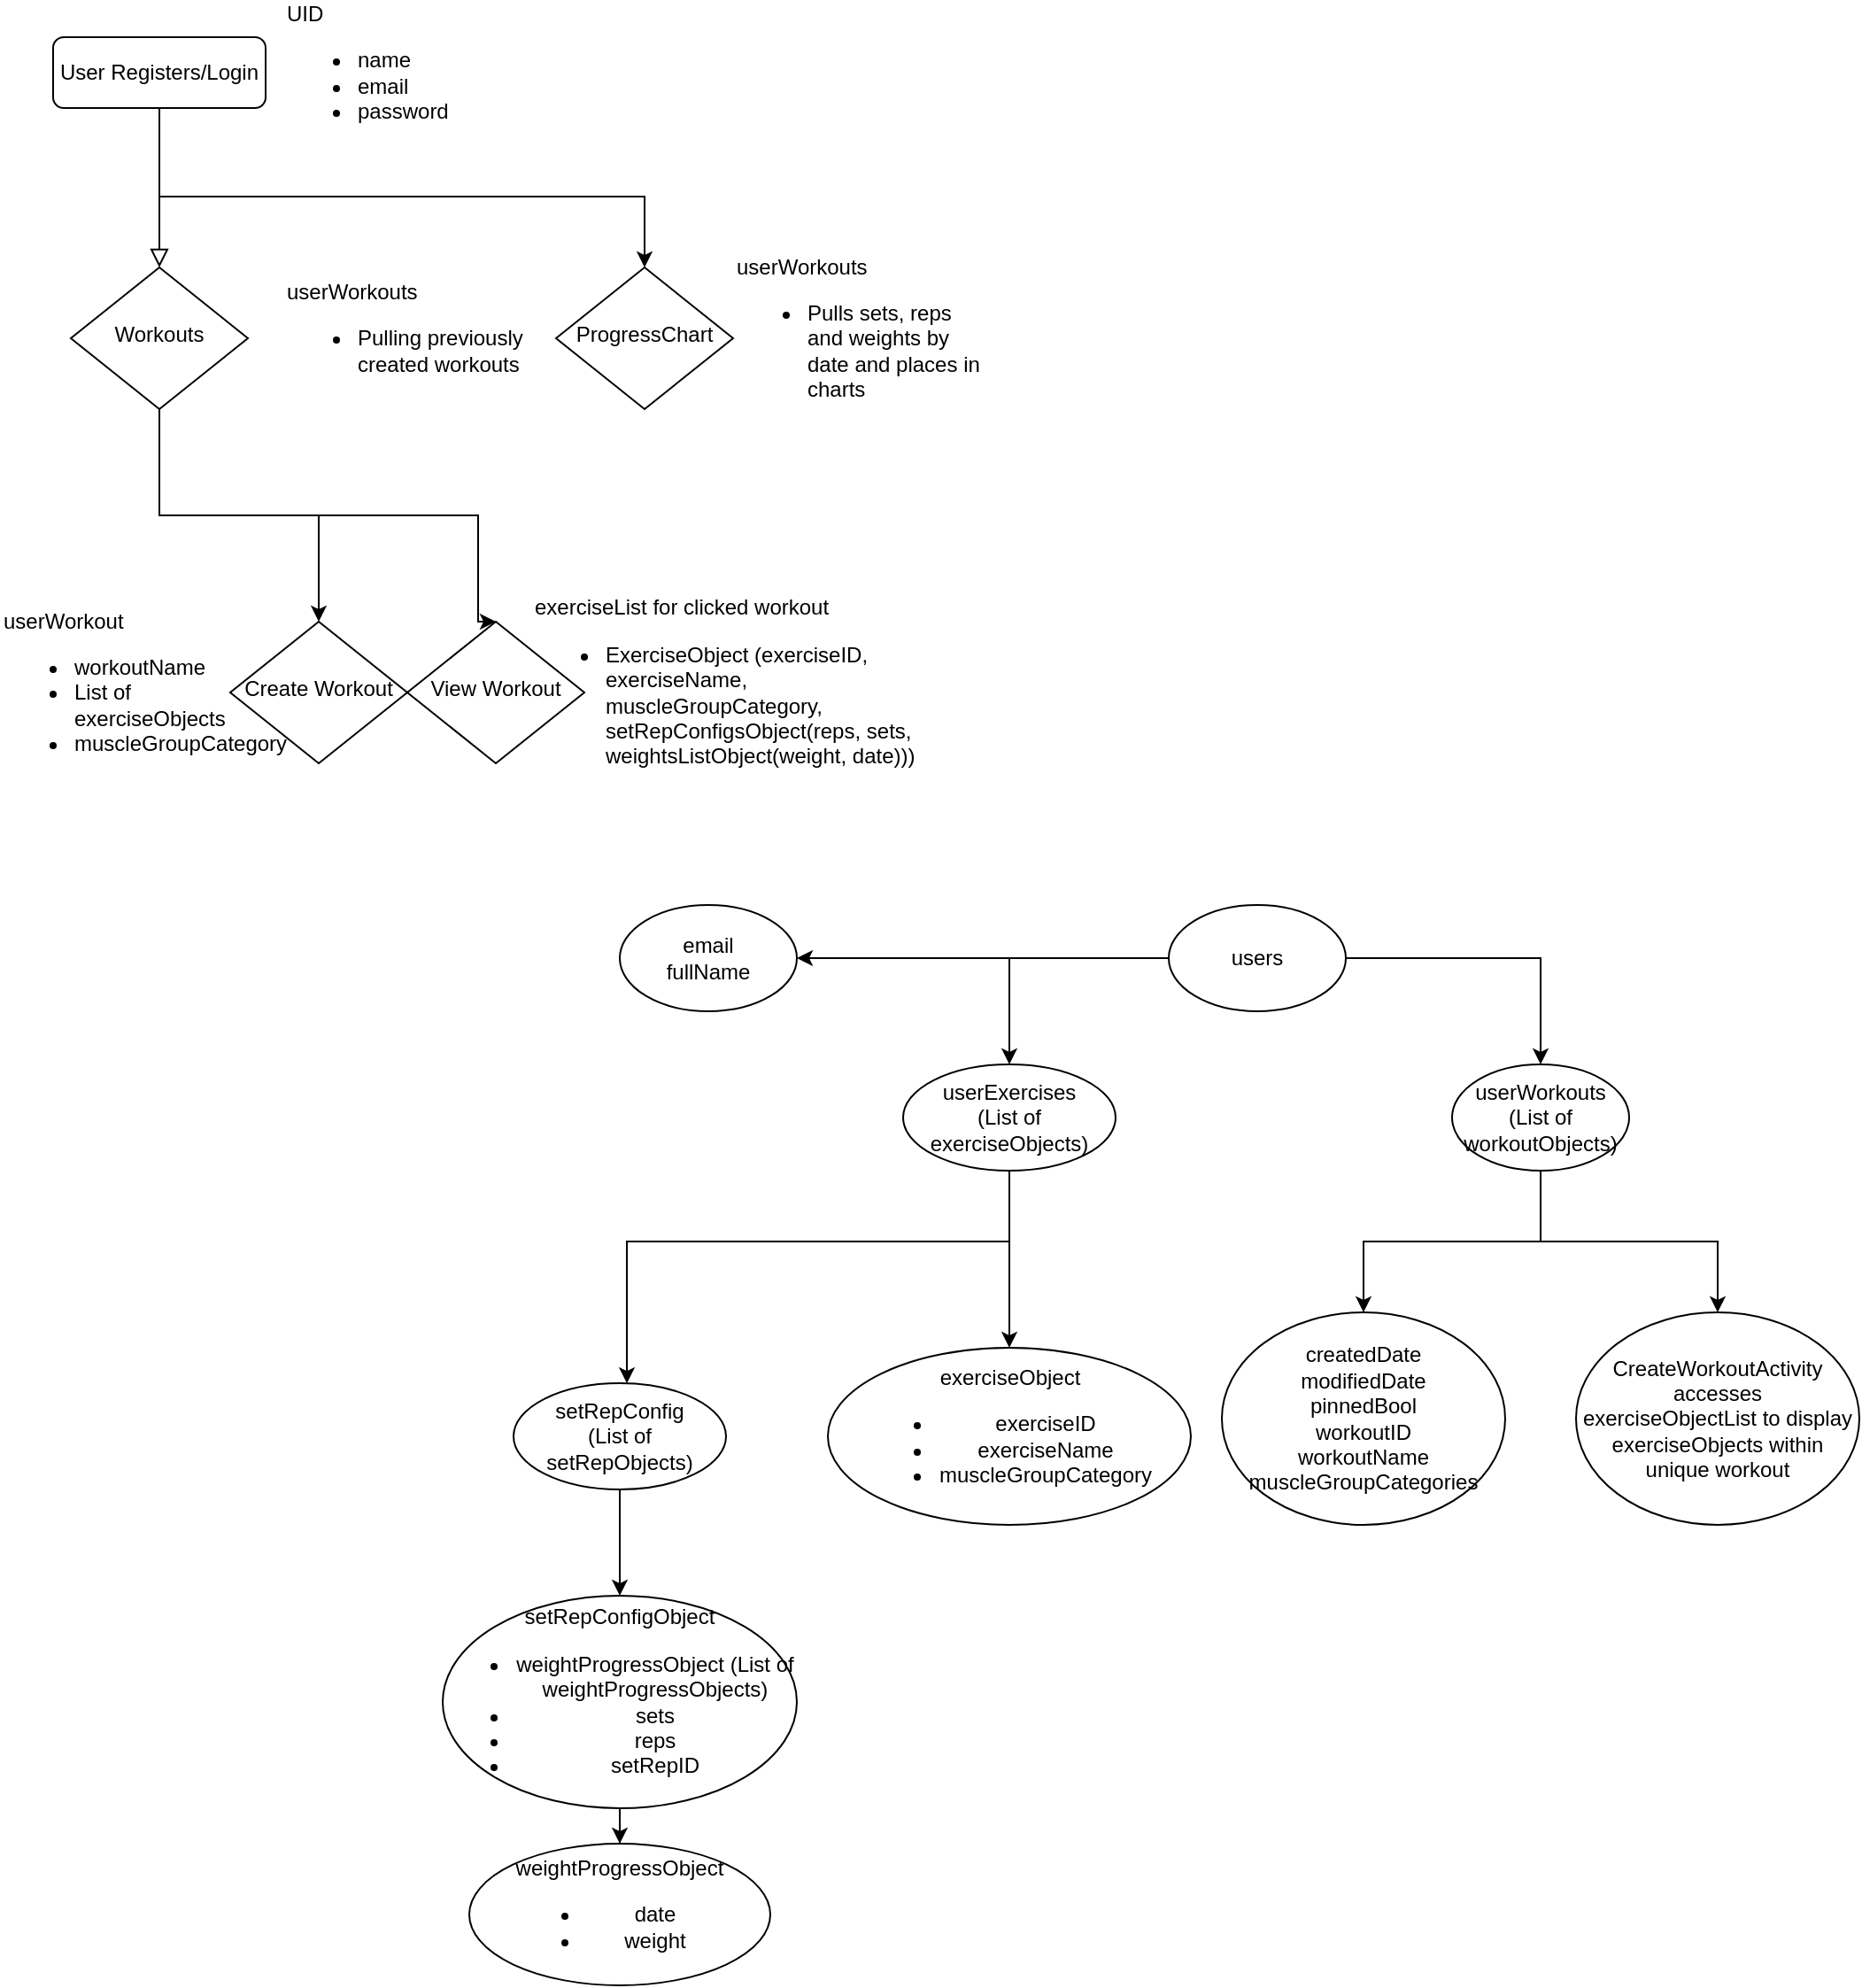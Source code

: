 <mxfile version="15.9.1" type="github">
  <diagram id="C5RBs43oDa-KdzZeNtuy" name="Page-1">
    <mxGraphModel dx="1426" dy="826" grid="1" gridSize="10" guides="1" tooltips="1" connect="1" arrows="1" fold="1" page="1" pageScale="1" pageWidth="827" pageHeight="1169" math="0" shadow="0">
      <root>
        <mxCell id="WIyWlLk6GJQsqaUBKTNV-0" />
        <mxCell id="WIyWlLk6GJQsqaUBKTNV-1" parent="WIyWlLk6GJQsqaUBKTNV-0" />
        <mxCell id="WIyWlLk6GJQsqaUBKTNV-2" value="" style="rounded=0;html=1;jettySize=auto;orthogonalLoop=1;fontSize=11;endArrow=block;endFill=0;endSize=8;strokeWidth=1;shadow=0;labelBackgroundColor=none;edgeStyle=orthogonalEdgeStyle;" parent="WIyWlLk6GJQsqaUBKTNV-1" source="WIyWlLk6GJQsqaUBKTNV-3" target="WIyWlLk6GJQsqaUBKTNV-6" edge="1">
          <mxGeometry relative="1" as="geometry" />
        </mxCell>
        <mxCell id="YBt-EC5eNUQ6X744OuA6-10" style="edgeStyle=orthogonalEdgeStyle;rounded=0;orthogonalLoop=1;jettySize=auto;html=1;" edge="1" parent="WIyWlLk6GJQsqaUBKTNV-1" source="WIyWlLk6GJQsqaUBKTNV-3" target="YBt-EC5eNUQ6X744OuA6-6">
          <mxGeometry relative="1" as="geometry">
            <Array as="points">
              <mxPoint x="90" y="130" />
              <mxPoint x="364" y="130" />
            </Array>
          </mxGeometry>
        </mxCell>
        <mxCell id="WIyWlLk6GJQsqaUBKTNV-3" value="User Registers/Login" style="rounded=1;whiteSpace=wrap;html=1;fontSize=12;glass=0;strokeWidth=1;shadow=0;" parent="WIyWlLk6GJQsqaUBKTNV-1" vertex="1">
          <mxGeometry x="30" y="40" width="120" height="40" as="geometry" />
        </mxCell>
        <mxCell id="YBt-EC5eNUQ6X744OuA6-3" style="edgeStyle=orthogonalEdgeStyle;rounded=0;orthogonalLoop=1;jettySize=auto;html=1;entryX=0.5;entryY=0;entryDx=0;entryDy=0;" edge="1" parent="WIyWlLk6GJQsqaUBKTNV-1" source="WIyWlLk6GJQsqaUBKTNV-6" target="YBt-EC5eNUQ6X744OuA6-2">
          <mxGeometry relative="1" as="geometry">
            <Array as="points">
              <mxPoint x="90" y="310" />
              <mxPoint x="270" y="310" />
            </Array>
          </mxGeometry>
        </mxCell>
        <mxCell id="YBt-EC5eNUQ6X744OuA6-4" style="edgeStyle=orthogonalEdgeStyle;rounded=0;orthogonalLoop=1;jettySize=auto;html=1;entryX=0.5;entryY=0;entryDx=0;entryDy=0;" edge="1" parent="WIyWlLk6GJQsqaUBKTNV-1" source="WIyWlLk6GJQsqaUBKTNV-6" target="WIyWlLk6GJQsqaUBKTNV-10">
          <mxGeometry relative="1" as="geometry" />
        </mxCell>
        <mxCell id="WIyWlLk6GJQsqaUBKTNV-6" value="Workouts" style="rhombus;whiteSpace=wrap;html=1;shadow=0;fontFamily=Helvetica;fontSize=12;align=center;strokeWidth=1;spacing=6;spacingTop=-4;" parent="WIyWlLk6GJQsqaUBKTNV-1" vertex="1">
          <mxGeometry x="40" y="170" width="100" height="80" as="geometry" />
        </mxCell>
        <mxCell id="WIyWlLk6GJQsqaUBKTNV-10" value="Create Workout" style="rhombus;whiteSpace=wrap;html=1;shadow=0;fontFamily=Helvetica;fontSize=12;align=center;strokeWidth=1;spacing=6;spacingTop=-4;" parent="WIyWlLk6GJQsqaUBKTNV-1" vertex="1">
          <mxGeometry x="130" y="370" width="100" height="80" as="geometry" />
        </mxCell>
        <mxCell id="YBt-EC5eNUQ6X744OuA6-0" value="&lt;div&gt;&lt;span&gt;UID&lt;/span&gt;&lt;/div&gt;&lt;div&gt;&lt;ul&gt;&lt;li&gt;&lt;span&gt;name&lt;/span&gt;&lt;/li&gt;&lt;li&gt;email&lt;/li&gt;&lt;li&gt;password&lt;/li&gt;&lt;/ul&gt;&lt;/div&gt;" style="text;html=1;strokeColor=none;fillColor=none;align=left;verticalAlign=middle;whiteSpace=wrap;rounded=0;" vertex="1" parent="WIyWlLk6GJQsqaUBKTNV-1">
          <mxGeometry x="160" y="40" width="160" height="40" as="geometry" />
        </mxCell>
        <mxCell id="YBt-EC5eNUQ6X744OuA6-1" value="userWorkouts&lt;br&gt;&lt;ul&gt;&lt;li&gt;Pulling previously created workouts&lt;/li&gt;&lt;/ul&gt;" style="text;html=1;strokeColor=none;fillColor=none;align=left;verticalAlign=middle;whiteSpace=wrap;rounded=0;" vertex="1" parent="WIyWlLk6GJQsqaUBKTNV-1">
          <mxGeometry x="160" y="195" width="160" height="30" as="geometry" />
        </mxCell>
        <mxCell id="YBt-EC5eNUQ6X744OuA6-2" value="View Workout" style="rhombus;whiteSpace=wrap;html=1;shadow=0;fontFamily=Helvetica;fontSize=12;align=center;strokeWidth=1;spacing=6;spacingTop=-4;" vertex="1" parent="WIyWlLk6GJQsqaUBKTNV-1">
          <mxGeometry x="230" y="370" width="100" height="80" as="geometry" />
        </mxCell>
        <mxCell id="YBt-EC5eNUQ6X744OuA6-6" value="ProgressChart" style="rhombus;whiteSpace=wrap;html=1;shadow=0;fontFamily=Helvetica;fontSize=12;align=center;strokeWidth=1;spacing=6;spacingTop=-4;" vertex="1" parent="WIyWlLk6GJQsqaUBKTNV-1">
          <mxGeometry x="314" y="170" width="100" height="80" as="geometry" />
        </mxCell>
        <mxCell id="YBt-EC5eNUQ6X744OuA6-7" value="userWorkouts&lt;br&gt;&lt;ul&gt;&lt;li&gt;Pulls sets, reps and weights by date and places in charts&lt;/li&gt;&lt;/ul&gt;" style="text;html=1;strokeColor=none;fillColor=none;align=left;verticalAlign=middle;whiteSpace=wrap;rounded=0;" vertex="1" parent="WIyWlLk6GJQsqaUBKTNV-1">
          <mxGeometry x="414" y="195" width="140" height="30" as="geometry" />
        </mxCell>
        <mxCell id="YBt-EC5eNUQ6X744OuA6-8" value="exerciseList for clicked workout&lt;br&gt;&lt;ul&gt;&lt;li&gt;ExerciseObject (exerciseID, exerciseName, muscleGroupCategory, setRepConfigsObject(reps, sets, weightsListObject(weight, date)))&lt;/li&gt;&lt;/ul&gt;" style="text;html=1;strokeColor=none;fillColor=none;align=left;verticalAlign=middle;whiteSpace=wrap;rounded=0;" vertex="1" parent="WIyWlLk6GJQsqaUBKTNV-1">
          <mxGeometry x="300" y="372.5" width="240" height="75" as="geometry" />
        </mxCell>
        <mxCell id="YBt-EC5eNUQ6X744OuA6-9" value="userWorkout&lt;br&gt;&lt;ul&gt;&lt;li&gt;workoutName&lt;/li&gt;&lt;li&gt;List of exerciseObjects&lt;/li&gt;&lt;li&gt;muscleGroupCategory&lt;/li&gt;&lt;/ul&gt;" style="text;html=1;strokeColor=none;fillColor=none;align=left;verticalAlign=middle;whiteSpace=wrap;rounded=0;" vertex="1" parent="WIyWlLk6GJQsqaUBKTNV-1">
          <mxGeometry y="395" width="80" height="30" as="geometry" />
        </mxCell>
        <mxCell id="YBt-EC5eNUQ6X744OuA6-18" style="edgeStyle=orthogonalEdgeStyle;rounded=0;orthogonalLoop=1;jettySize=auto;html=1;" edge="1" parent="WIyWlLk6GJQsqaUBKTNV-1" source="YBt-EC5eNUQ6X744OuA6-11" target="YBt-EC5eNUQ6X744OuA6-13">
          <mxGeometry relative="1" as="geometry" />
        </mxCell>
        <mxCell id="YBt-EC5eNUQ6X744OuA6-19" style="edgeStyle=orthogonalEdgeStyle;rounded=0;orthogonalLoop=1;jettySize=auto;html=1;" edge="1" parent="WIyWlLk6GJQsqaUBKTNV-1" source="YBt-EC5eNUQ6X744OuA6-11" target="YBt-EC5eNUQ6X744OuA6-14">
          <mxGeometry relative="1" as="geometry" />
        </mxCell>
        <mxCell id="YBt-EC5eNUQ6X744OuA6-27" style="edgeStyle=orthogonalEdgeStyle;rounded=0;orthogonalLoop=1;jettySize=auto;html=1;entryX=1;entryY=0.5;entryDx=0;entryDy=0;" edge="1" parent="WIyWlLk6GJQsqaUBKTNV-1" source="YBt-EC5eNUQ6X744OuA6-11" target="YBt-EC5eNUQ6X744OuA6-12">
          <mxGeometry relative="1" as="geometry" />
        </mxCell>
        <mxCell id="YBt-EC5eNUQ6X744OuA6-11" value="users" style="ellipse;whiteSpace=wrap;html=1;" vertex="1" parent="WIyWlLk6GJQsqaUBKTNV-1">
          <mxGeometry x="660" y="530" width="100" height="60" as="geometry" />
        </mxCell>
        <mxCell id="YBt-EC5eNUQ6X744OuA6-12" value="email&lt;br&gt;fullName" style="ellipse;whiteSpace=wrap;html=1;" vertex="1" parent="WIyWlLk6GJQsqaUBKTNV-1">
          <mxGeometry x="350" y="530" width="100" height="60" as="geometry" />
        </mxCell>
        <mxCell id="YBt-EC5eNUQ6X744OuA6-16" style="edgeStyle=orthogonalEdgeStyle;rounded=0;orthogonalLoop=1;jettySize=auto;html=1;exitX=0.5;exitY=1;exitDx=0;exitDy=0;" edge="1" parent="WIyWlLk6GJQsqaUBKTNV-1" source="YBt-EC5eNUQ6X744OuA6-14" target="YBt-EC5eNUQ6X744OuA6-15">
          <mxGeometry relative="1" as="geometry">
            <mxPoint x="600" y="690" as="sourcePoint" />
            <Array as="points">
              <mxPoint x="870" y="720" />
              <mxPoint x="770" y="720" />
            </Array>
          </mxGeometry>
        </mxCell>
        <mxCell id="YBt-EC5eNUQ6X744OuA6-32" style="edgeStyle=orthogonalEdgeStyle;rounded=0;orthogonalLoop=1;jettySize=auto;html=1;" edge="1" parent="WIyWlLk6GJQsqaUBKTNV-1" source="YBt-EC5eNUQ6X744OuA6-13" target="YBt-EC5eNUQ6X744OuA6-22">
          <mxGeometry relative="1" as="geometry" />
        </mxCell>
        <mxCell id="YBt-EC5eNUQ6X744OuA6-34" style="edgeStyle=orthogonalEdgeStyle;rounded=0;orthogonalLoop=1;jettySize=auto;html=1;" edge="1" parent="WIyWlLk6GJQsqaUBKTNV-1" source="YBt-EC5eNUQ6X744OuA6-13" target="YBt-EC5eNUQ6X744OuA6-33">
          <mxGeometry relative="1" as="geometry">
            <Array as="points">
              <mxPoint x="570" y="720" />
              <mxPoint x="354" y="720" />
            </Array>
          </mxGeometry>
        </mxCell>
        <mxCell id="YBt-EC5eNUQ6X744OuA6-13" value="userExercises&lt;br&gt;(List of exerciseObjects)" style="ellipse;whiteSpace=wrap;html=1;" vertex="1" parent="WIyWlLk6GJQsqaUBKTNV-1">
          <mxGeometry x="510" y="620" width="120" height="60" as="geometry" />
        </mxCell>
        <mxCell id="YBt-EC5eNUQ6X744OuA6-30" style="edgeStyle=orthogonalEdgeStyle;rounded=0;orthogonalLoop=1;jettySize=auto;html=1;entryX=0.5;entryY=0;entryDx=0;entryDy=0;" edge="1" parent="WIyWlLk6GJQsqaUBKTNV-1" source="YBt-EC5eNUQ6X744OuA6-14" target="YBt-EC5eNUQ6X744OuA6-28">
          <mxGeometry relative="1" as="geometry">
            <Array as="points">
              <mxPoint x="870" y="720" />
              <mxPoint x="970" y="720" />
            </Array>
          </mxGeometry>
        </mxCell>
        <mxCell id="YBt-EC5eNUQ6X744OuA6-14" value="userWorkouts&lt;br&gt;(List of workoutObjects)" style="ellipse;whiteSpace=wrap;html=1;" vertex="1" parent="WIyWlLk6GJQsqaUBKTNV-1">
          <mxGeometry x="820" y="620" width="100" height="60" as="geometry" />
        </mxCell>
        <mxCell id="YBt-EC5eNUQ6X744OuA6-15" value="createdDate&lt;br&gt;modifiedDate&lt;br&gt;pinnedBool&lt;br&gt;workoutID&lt;br&gt;workoutName&lt;br&gt;muscleGroupCategories" style="ellipse;whiteSpace=wrap;html=1;" vertex="1" parent="WIyWlLk6GJQsqaUBKTNV-1">
          <mxGeometry x="690" y="760" width="160" height="120" as="geometry" />
        </mxCell>
        <mxCell id="YBt-EC5eNUQ6X744OuA6-37" style="edgeStyle=orthogonalEdgeStyle;rounded=0;orthogonalLoop=1;jettySize=auto;html=1;entryX=0.5;entryY=0;entryDx=0;entryDy=0;" edge="1" parent="WIyWlLk6GJQsqaUBKTNV-1" source="YBt-EC5eNUQ6X744OuA6-20" target="YBt-EC5eNUQ6X744OuA6-36">
          <mxGeometry relative="1" as="geometry" />
        </mxCell>
        <mxCell id="YBt-EC5eNUQ6X744OuA6-20" value="setRepConfigObject&lt;br&gt;&lt;ul&gt;&lt;li&gt;weightProgressObject (List of weightProgressObjects)&lt;/li&gt;&lt;li&gt;sets&lt;/li&gt;&lt;li&gt;reps&lt;/li&gt;&lt;li&gt;setRepID&lt;/li&gt;&lt;/ul&gt;" style="ellipse;whiteSpace=wrap;html=1;" vertex="1" parent="WIyWlLk6GJQsqaUBKTNV-1">
          <mxGeometry x="250" y="920" width="200" height="120" as="geometry" />
        </mxCell>
        <mxCell id="YBt-EC5eNUQ6X744OuA6-22" value="exerciseObject&lt;br&gt;&lt;ul&gt;&lt;li&gt;exerciseID&lt;/li&gt;&lt;li&gt;exerciseName&lt;/li&gt;&lt;li&gt;muscleGroupCategory&lt;/li&gt;&lt;/ul&gt;" style="ellipse;whiteSpace=wrap;html=1;" vertex="1" parent="WIyWlLk6GJQsqaUBKTNV-1">
          <mxGeometry x="467.5" y="780" width="205" height="100" as="geometry" />
        </mxCell>
        <mxCell id="YBt-EC5eNUQ6X744OuA6-28" value="CreateWorkoutActivity accesses&lt;br&gt;exerciseObjectList to display exerciseObjects within unique workout" style="ellipse;whiteSpace=wrap;html=1;" vertex="1" parent="WIyWlLk6GJQsqaUBKTNV-1">
          <mxGeometry x="890" y="760" width="160" height="120" as="geometry" />
        </mxCell>
        <mxCell id="YBt-EC5eNUQ6X744OuA6-35" style="edgeStyle=orthogonalEdgeStyle;rounded=0;orthogonalLoop=1;jettySize=auto;html=1;entryX=0.5;entryY=0;entryDx=0;entryDy=0;" edge="1" parent="WIyWlLk6GJQsqaUBKTNV-1" source="YBt-EC5eNUQ6X744OuA6-33" target="YBt-EC5eNUQ6X744OuA6-20">
          <mxGeometry relative="1" as="geometry" />
        </mxCell>
        <mxCell id="YBt-EC5eNUQ6X744OuA6-33" value="setRepConfig&lt;br&gt;(List of setRepObjects)" style="ellipse;whiteSpace=wrap;html=1;" vertex="1" parent="WIyWlLk6GJQsqaUBKTNV-1">
          <mxGeometry x="290" y="800" width="120" height="60" as="geometry" />
        </mxCell>
        <mxCell id="YBt-EC5eNUQ6X744OuA6-36" value="weightProgressObject&lt;br&gt;&lt;ul&gt;&lt;li&gt;date&lt;/li&gt;&lt;li&gt;weight&lt;/li&gt;&lt;/ul&gt;" style="ellipse;whiteSpace=wrap;html=1;" vertex="1" parent="WIyWlLk6GJQsqaUBKTNV-1">
          <mxGeometry x="265" y="1060" width="170" height="80" as="geometry" />
        </mxCell>
      </root>
    </mxGraphModel>
  </diagram>
</mxfile>
